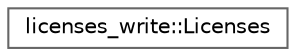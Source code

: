 digraph "类继承关系图"
{
 // LATEX_PDF_SIZE
  bgcolor="transparent";
  edge [fontname=Helvetica,fontsize=10,labelfontname=Helvetica,labelfontsize=10];
  node [fontname=Helvetica,fontsize=10,shape=box,height=0.2,width=0.4];
  rankdir="LR";
  Node0 [id="Node000000",label="licenses_write::Licenses",height=0.2,width=0.4,color="grey40", fillcolor="white", style="filled",URL="$structlicenses__write_1_1_licenses.html",tooltip=" "];
}
